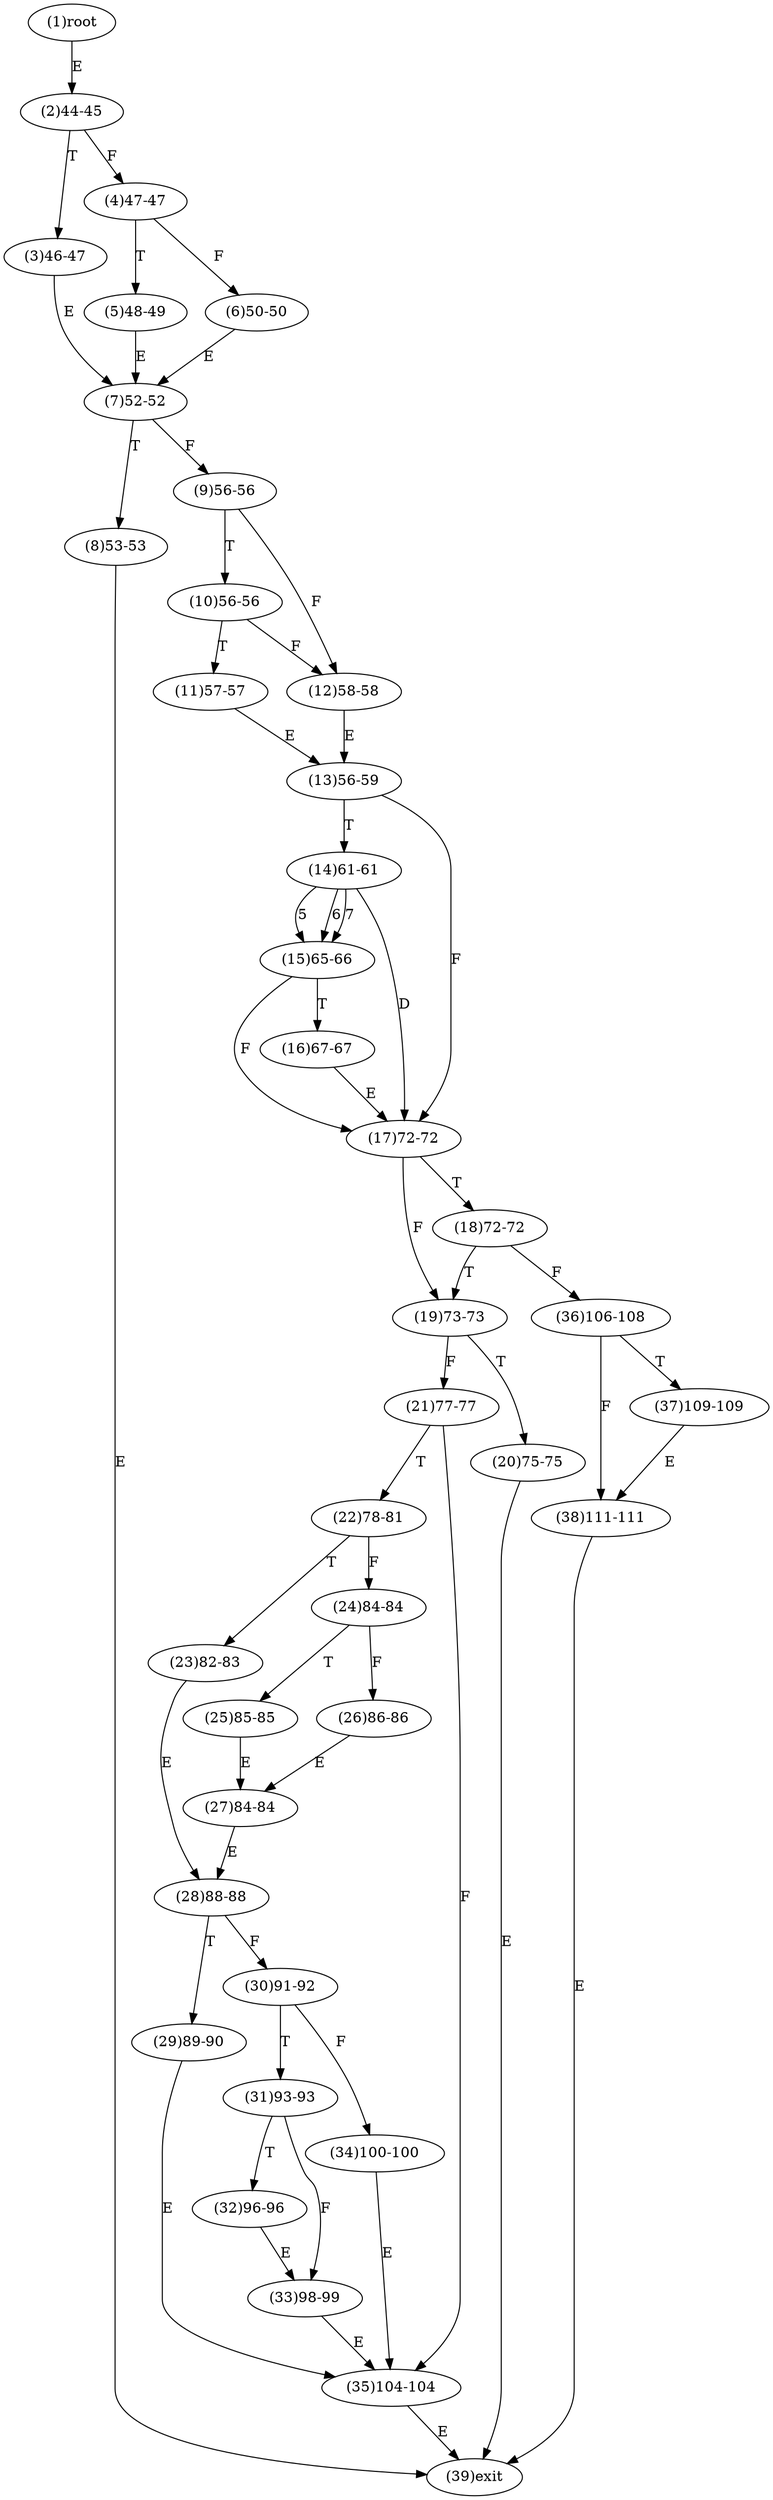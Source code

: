 digraph "" { 
1[ label="(1)root"];
2[ label="(2)44-45"];
3[ label="(3)46-47"];
4[ label="(4)47-47"];
5[ label="(5)48-49"];
6[ label="(6)50-50"];
7[ label="(7)52-52"];
8[ label="(8)53-53"];
9[ label="(9)56-56"];
10[ label="(10)56-56"];
11[ label="(11)57-57"];
12[ label="(12)58-58"];
13[ label="(13)56-59"];
14[ label="(14)61-61"];
15[ label="(15)65-66"];
17[ label="(17)72-72"];
16[ label="(16)67-67"];
19[ label="(19)73-73"];
18[ label="(18)72-72"];
21[ label="(21)77-77"];
20[ label="(20)75-75"];
23[ label="(23)82-83"];
22[ label="(22)78-81"];
25[ label="(25)85-85"];
24[ label="(24)84-84"];
27[ label="(27)84-84"];
26[ label="(26)86-86"];
29[ label="(29)89-90"];
28[ label="(28)88-88"];
31[ label="(31)93-93"];
30[ label="(30)91-92"];
34[ label="(34)100-100"];
35[ label="(35)104-104"];
32[ label="(32)96-96"];
33[ label="(33)98-99"];
38[ label="(38)111-111"];
39[ label="(39)exit"];
36[ label="(36)106-108"];
37[ label="(37)109-109"];
1->2[ label="E"];
2->4[ label="F"];
2->3[ label="T"];
3->7[ label="E"];
4->6[ label="F"];
4->5[ label="T"];
5->7[ label="E"];
6->7[ label="E"];
7->9[ label="F"];
7->8[ label="T"];
8->39[ label="E"];
9->12[ label="F"];
9->10[ label="T"];
10->12[ label="F"];
10->11[ label="T"];
11->13[ label="E"];
12->13[ label="E"];
13->17[ label="F"];
13->14[ label="T"];
14->15[ label="5"];
14->15[ label="6"];
14->15[ label="7"];
14->17[ label="D"];
15->17[ label="F"];
15->16[ label="T"];
16->17[ label="E"];
17->19[ label="F"];
17->18[ label="T"];
18->36[ label="F"];
18->19[ label="T"];
19->21[ label="F"];
19->20[ label="T"];
20->39[ label="E"];
21->35[ label="F"];
21->22[ label="T"];
22->24[ label="F"];
22->23[ label="T"];
23->28[ label="E"];
24->26[ label="F"];
24->25[ label="T"];
25->27[ label="E"];
26->27[ label="E"];
27->28[ label="E"];
28->30[ label="F"];
28->29[ label="T"];
29->35[ label="E"];
30->34[ label="F"];
30->31[ label="T"];
31->33[ label="F"];
31->32[ label="T"];
32->33[ label="E"];
33->35[ label="E"];
34->35[ label="E"];
35->39[ label="E"];
36->38[ label="F"];
36->37[ label="T"];
37->38[ label="E"];
38->39[ label="E"];
}